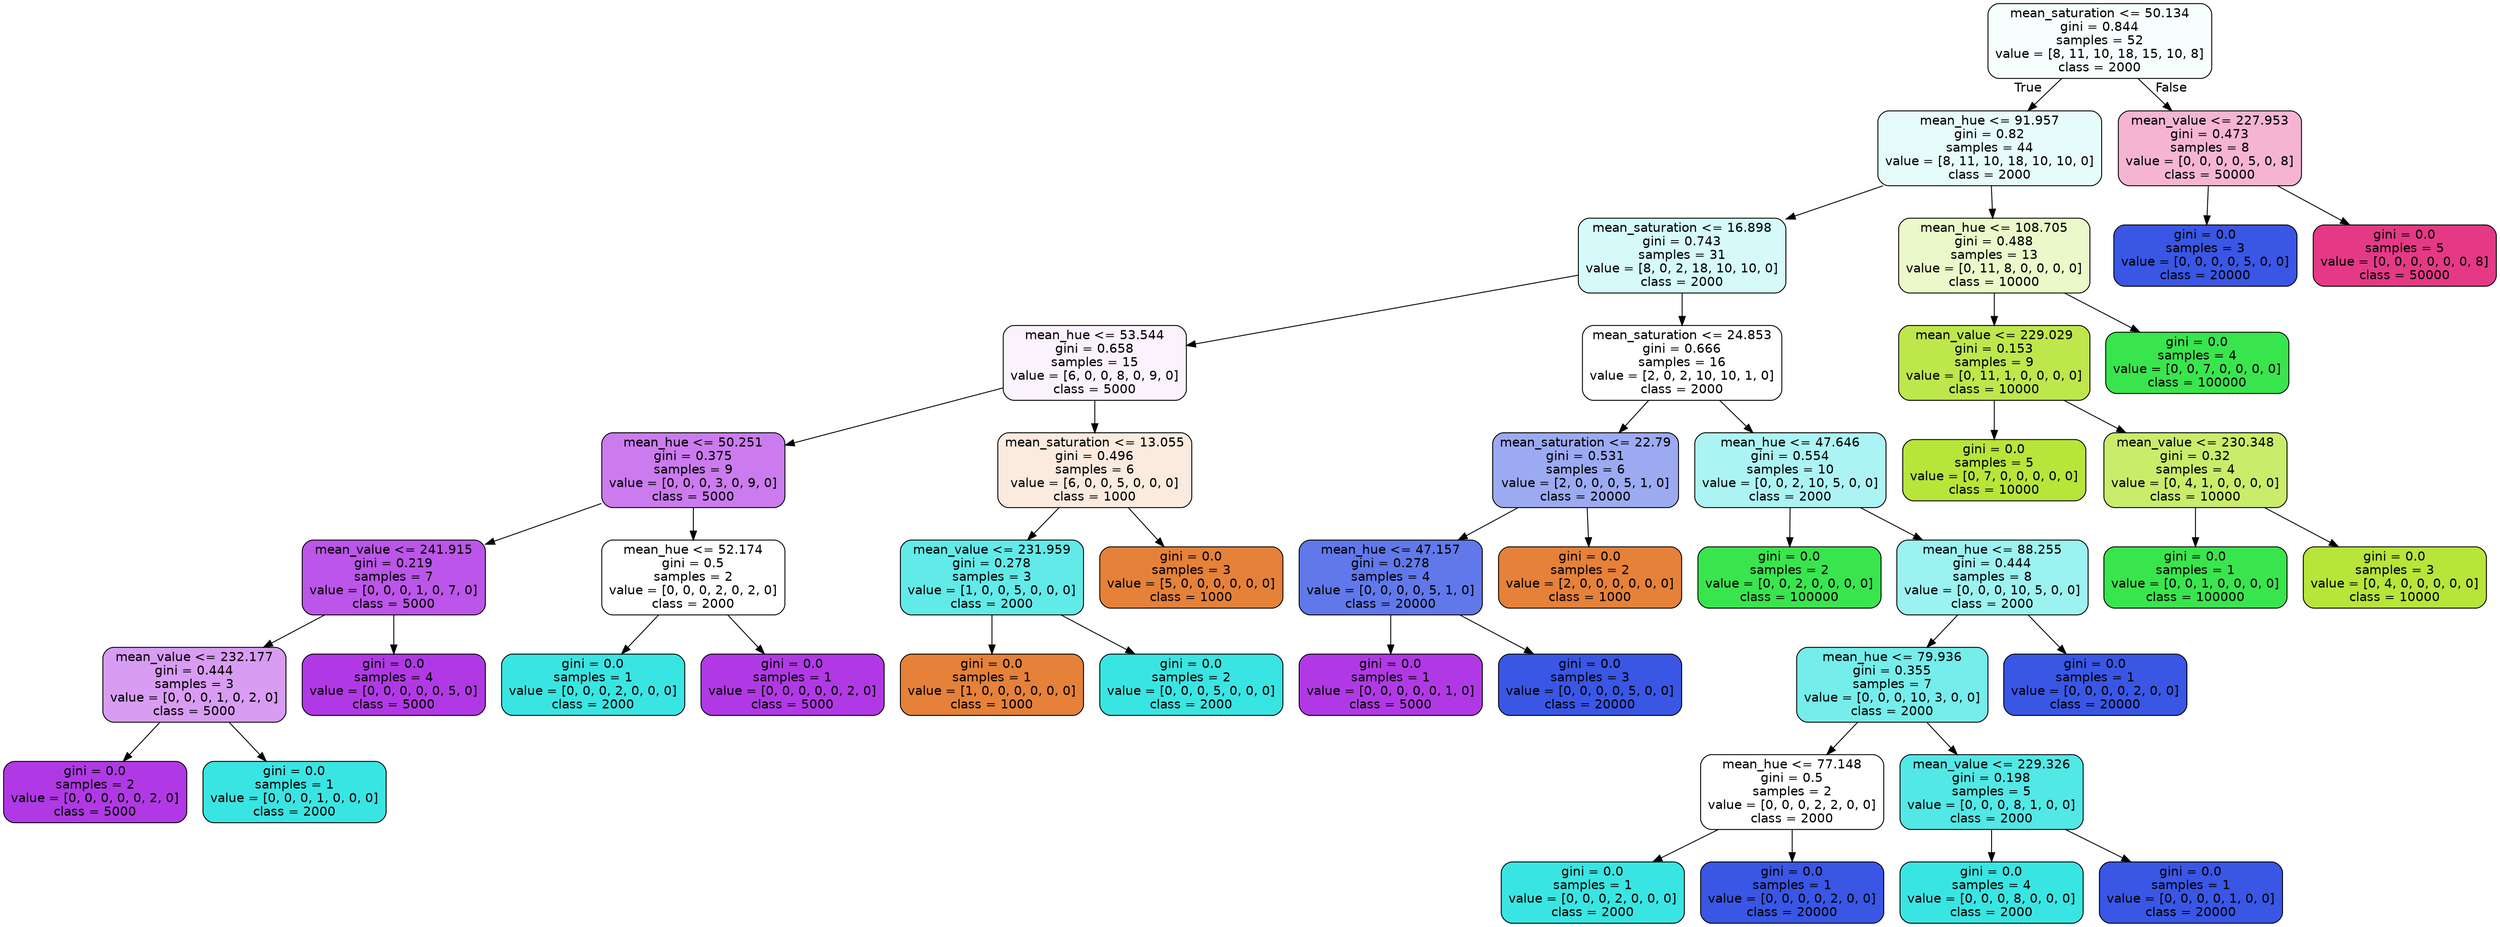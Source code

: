 digraph Tree {
node [shape=box, style="filled, rounded", color="black", fontname="helvetica"] ;
edge [fontname="helvetica"] ;
0 [label="mean_saturation <= 50.134\ngini = 0.844\nsamples = 52\nvalue = [8, 11, 10, 18, 15, 10, 8]\nclass = 2000", fillcolor="#f6fefe"] ;
1 [label="mean_hue <= 91.957\ngini = 0.82\nsamples = 44\nvalue = [8, 11, 10, 18, 10, 10, 0]\nclass = 2000", fillcolor="#e6fcfb"] ;
0 -> 1 [labeldistance=2.5, labelangle=45, headlabel="True"] ;
2 [label="mean_saturation <= 16.898\ngini = 0.743\nsamples = 31\nvalue = [8, 0, 2, 18, 10, 10, 0]\nclass = 2000", fillcolor="#d5faf9"] ;
1 -> 2 ;
3 [label="mean_hue <= 53.544\ngini = 0.658\nsamples = 15\nvalue = [6, 0, 0, 8, 0, 9, 0]\nclass = 5000", fillcolor="#faf2fd"] ;
2 -> 3 ;
4 [label="mean_hue <= 50.251\ngini = 0.375\nsamples = 9\nvalue = [0, 0, 0, 3, 0, 9, 0]\nclass = 5000", fillcolor="#cb7bee"] ;
3 -> 4 ;
5 [label="mean_value <= 241.915\ngini = 0.219\nsamples = 7\nvalue = [0, 0, 0, 1, 0, 7, 0]\nclass = 5000", fillcolor="#bc55e9"] ;
4 -> 5 ;
6 [label="mean_value <= 232.177\ngini = 0.444\nsamples = 3\nvalue = [0, 0, 0, 1, 0, 2, 0]\nclass = 5000", fillcolor="#d89cf2"] ;
5 -> 6 ;
7 [label="gini = 0.0\nsamples = 2\nvalue = [0, 0, 0, 0, 0, 2, 0]\nclass = 5000", fillcolor="#b139e5"] ;
6 -> 7 ;
8 [label="gini = 0.0\nsamples = 1\nvalue = [0, 0, 0, 1, 0, 0, 0]\nclass = 2000", fillcolor="#39e5e2"] ;
6 -> 8 ;
9 [label="gini = 0.0\nsamples = 4\nvalue = [0, 0, 0, 0, 0, 5, 0]\nclass = 5000", fillcolor="#b139e5"] ;
5 -> 9 ;
10 [label="mean_hue <= 52.174\ngini = 0.5\nsamples = 2\nvalue = [0, 0, 0, 2, 0, 2, 0]\nclass = 2000", fillcolor="#ffffff"] ;
4 -> 10 ;
11 [label="gini = 0.0\nsamples = 1\nvalue = [0, 0, 0, 2, 0, 0, 0]\nclass = 2000", fillcolor="#39e5e2"] ;
10 -> 11 ;
12 [label="gini = 0.0\nsamples = 1\nvalue = [0, 0, 0, 0, 0, 2, 0]\nclass = 5000", fillcolor="#b139e5"] ;
10 -> 12 ;
13 [label="mean_saturation <= 13.055\ngini = 0.496\nsamples = 6\nvalue = [6, 0, 0, 5, 0, 0, 0]\nclass = 1000", fillcolor="#fbeade"] ;
3 -> 13 ;
14 [label="mean_value <= 231.959\ngini = 0.278\nsamples = 3\nvalue = [1, 0, 0, 5, 0, 0, 0]\nclass = 2000", fillcolor="#61eae8"] ;
13 -> 14 ;
15 [label="gini = 0.0\nsamples = 1\nvalue = [1, 0, 0, 0, 0, 0, 0]\nclass = 1000", fillcolor="#e58139"] ;
14 -> 15 ;
16 [label="gini = 0.0\nsamples = 2\nvalue = [0, 0, 0, 5, 0, 0, 0]\nclass = 2000", fillcolor="#39e5e2"] ;
14 -> 16 ;
17 [label="gini = 0.0\nsamples = 3\nvalue = [5, 0, 0, 0, 0, 0, 0]\nclass = 1000", fillcolor="#e58139"] ;
13 -> 17 ;
18 [label="mean_saturation <= 24.853\ngini = 0.666\nsamples = 16\nvalue = [2, 0, 2, 10, 10, 1, 0]\nclass = 2000", fillcolor="#ffffff"] ;
2 -> 18 ;
19 [label="mean_saturation <= 22.79\ngini = 0.531\nsamples = 6\nvalue = [2, 0, 0, 0, 5, 1, 0]\nclass = 20000", fillcolor="#9caaf2"] ;
18 -> 19 ;
20 [label="mean_hue <= 47.157\ngini = 0.278\nsamples = 4\nvalue = [0, 0, 0, 0, 5, 1, 0]\nclass = 20000", fillcolor="#6178ea"] ;
19 -> 20 ;
21 [label="gini = 0.0\nsamples = 1\nvalue = [0, 0, 0, 0, 0, 1, 0]\nclass = 5000", fillcolor="#b139e5"] ;
20 -> 21 ;
22 [label="gini = 0.0\nsamples = 3\nvalue = [0, 0, 0, 0, 5, 0, 0]\nclass = 20000", fillcolor="#3956e5"] ;
20 -> 22 ;
23 [label="gini = 0.0\nsamples = 2\nvalue = [2, 0, 0, 0, 0, 0, 0]\nclass = 1000", fillcolor="#e58139"] ;
19 -> 23 ;
24 [label="mean_hue <= 47.646\ngini = 0.554\nsamples = 10\nvalue = [0, 0, 2, 10, 5, 0, 0]\nclass = 2000", fillcolor="#acf4f3"] ;
18 -> 24 ;
25 [label="gini = 0.0\nsamples = 2\nvalue = [0, 0, 2, 0, 0, 0, 0]\nclass = 100000", fillcolor="#39e54d"] ;
24 -> 25 ;
26 [label="mean_hue <= 88.255\ngini = 0.444\nsamples = 8\nvalue = [0, 0, 0, 10, 5, 0, 0]\nclass = 2000", fillcolor="#9cf2f0"] ;
24 -> 26 ;
27 [label="mean_hue <= 79.936\ngini = 0.355\nsamples = 7\nvalue = [0, 0, 0, 10, 3, 0, 0]\nclass = 2000", fillcolor="#74edeb"] ;
26 -> 27 ;
28 [label="mean_hue <= 77.148\ngini = 0.5\nsamples = 2\nvalue = [0, 0, 0, 2, 2, 0, 0]\nclass = 2000", fillcolor="#ffffff"] ;
27 -> 28 ;
29 [label="gini = 0.0\nsamples = 1\nvalue = [0, 0, 0, 2, 0, 0, 0]\nclass = 2000", fillcolor="#39e5e2"] ;
28 -> 29 ;
30 [label="gini = 0.0\nsamples = 1\nvalue = [0, 0, 0, 0, 2, 0, 0]\nclass = 20000", fillcolor="#3956e5"] ;
28 -> 30 ;
31 [label="mean_value <= 229.326\ngini = 0.198\nsamples = 5\nvalue = [0, 0, 0, 8, 1, 0, 0]\nclass = 2000", fillcolor="#52e8e6"] ;
27 -> 31 ;
32 [label="gini = 0.0\nsamples = 4\nvalue = [0, 0, 0, 8, 0, 0, 0]\nclass = 2000", fillcolor="#39e5e2"] ;
31 -> 32 ;
33 [label="gini = 0.0\nsamples = 1\nvalue = [0, 0, 0, 0, 1, 0, 0]\nclass = 20000", fillcolor="#3956e5"] ;
31 -> 33 ;
34 [label="gini = 0.0\nsamples = 1\nvalue = [0, 0, 0, 0, 2, 0, 0]\nclass = 20000", fillcolor="#3956e5"] ;
26 -> 34 ;
35 [label="mean_hue <= 108.705\ngini = 0.488\nsamples = 13\nvalue = [0, 11, 8, 0, 0, 0, 0]\nclass = 10000", fillcolor="#ebf8c9"] ;
1 -> 35 ;
36 [label="mean_value <= 229.029\ngini = 0.153\nsamples = 9\nvalue = [0, 11, 1, 0, 0, 0, 0]\nclass = 10000", fillcolor="#bee74b"] ;
35 -> 36 ;
37 [label="gini = 0.0\nsamples = 5\nvalue = [0, 7, 0, 0, 0, 0, 0]\nclass = 10000", fillcolor="#b7e539"] ;
36 -> 37 ;
38 [label="mean_value <= 230.348\ngini = 0.32\nsamples = 4\nvalue = [0, 4, 1, 0, 0, 0, 0]\nclass = 10000", fillcolor="#c9ec6a"] ;
36 -> 38 ;
39 [label="gini = 0.0\nsamples = 1\nvalue = [0, 0, 1, 0, 0, 0, 0]\nclass = 100000", fillcolor="#39e54d"] ;
38 -> 39 ;
40 [label="gini = 0.0\nsamples = 3\nvalue = [0, 4, 0, 0, 0, 0, 0]\nclass = 10000", fillcolor="#b7e539"] ;
38 -> 40 ;
41 [label="gini = 0.0\nsamples = 4\nvalue = [0, 0, 7, 0, 0, 0, 0]\nclass = 100000", fillcolor="#39e54d"] ;
35 -> 41 ;
42 [label="mean_value <= 227.953\ngini = 0.473\nsamples = 8\nvalue = [0, 0, 0, 0, 5, 0, 8]\nclass = 50000", fillcolor="#f5b5d2"] ;
0 -> 42 [labeldistance=2.5, labelangle=-45, headlabel="False"] ;
43 [label="gini = 0.0\nsamples = 3\nvalue = [0, 0, 0, 0, 5, 0, 0]\nclass = 20000", fillcolor="#3956e5"] ;
42 -> 43 ;
44 [label="gini = 0.0\nsamples = 5\nvalue = [0, 0, 0, 0, 0, 0, 8]\nclass = 50000", fillcolor="#e53986"] ;
42 -> 44 ;
}